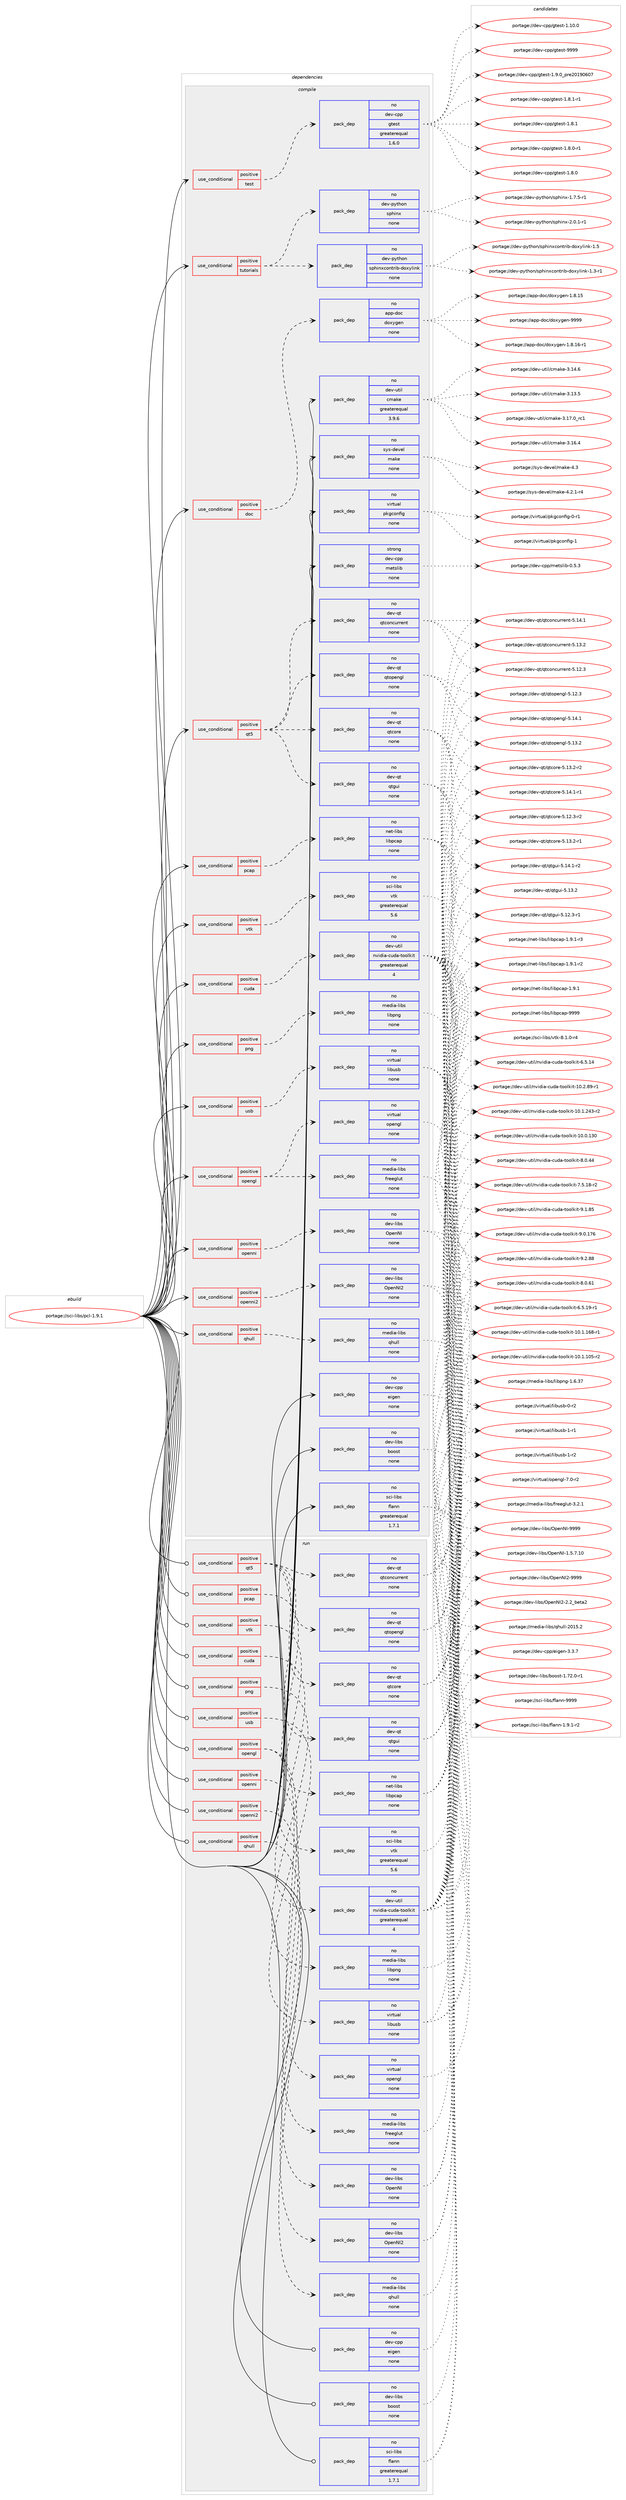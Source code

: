 digraph prolog {

# *************
# Graph options
# *************

newrank=true;
concentrate=true;
compound=true;
graph [rankdir=LR,fontname=Helvetica,fontsize=10,ranksep=1.5];#, ranksep=2.5, nodesep=0.2];
edge  [arrowhead=vee];
node  [fontname=Helvetica,fontsize=10];

# **********
# The ebuild
# **********

subgraph cluster_leftcol {
color=gray;
rank=same;
label=<<i>ebuild</i>>;
id [label="portage://sci-libs/pcl-1.9.1", color=red, width=4, href="../sci-libs/pcl-1.9.1.svg"];
}

# ****************
# The dependencies
# ****************

subgraph cluster_midcol {
color=gray;
label=<<i>dependencies</i>>;
subgraph cluster_compile {
fillcolor="#eeeeee";
style=filled;
label=<<i>compile</i>>;
subgraph cond10893 {
dependency52173 [label=<<TABLE BORDER="0" CELLBORDER="1" CELLSPACING="0" CELLPADDING="4"><TR><TD ROWSPAN="3" CELLPADDING="10">use_conditional</TD></TR><TR><TD>positive</TD></TR><TR><TD>cuda</TD></TR></TABLE>>, shape=none, color=red];
subgraph pack40164 {
dependency52174 [label=<<TABLE BORDER="0" CELLBORDER="1" CELLSPACING="0" CELLPADDING="4" WIDTH="220"><TR><TD ROWSPAN="6" CELLPADDING="30">pack_dep</TD></TR><TR><TD WIDTH="110">no</TD></TR><TR><TD>dev-util</TD></TR><TR><TD>nvidia-cuda-toolkit</TD></TR><TR><TD>greaterequal</TD></TR><TR><TD>4</TD></TR></TABLE>>, shape=none, color=blue];
}
dependency52173:e -> dependency52174:w [weight=20,style="dashed",arrowhead="vee"];
}
id:e -> dependency52173:w [weight=20,style="solid",arrowhead="vee"];
subgraph cond10894 {
dependency52175 [label=<<TABLE BORDER="0" CELLBORDER="1" CELLSPACING="0" CELLPADDING="4"><TR><TD ROWSPAN="3" CELLPADDING="10">use_conditional</TD></TR><TR><TD>positive</TD></TR><TR><TD>doc</TD></TR></TABLE>>, shape=none, color=red];
subgraph pack40165 {
dependency52176 [label=<<TABLE BORDER="0" CELLBORDER="1" CELLSPACING="0" CELLPADDING="4" WIDTH="220"><TR><TD ROWSPAN="6" CELLPADDING="30">pack_dep</TD></TR><TR><TD WIDTH="110">no</TD></TR><TR><TD>app-doc</TD></TR><TR><TD>doxygen</TD></TR><TR><TD>none</TD></TR><TR><TD></TD></TR></TABLE>>, shape=none, color=blue];
}
dependency52175:e -> dependency52176:w [weight=20,style="dashed",arrowhead="vee"];
}
id:e -> dependency52175:w [weight=20,style="solid",arrowhead="vee"];
subgraph cond10895 {
dependency52177 [label=<<TABLE BORDER="0" CELLBORDER="1" CELLSPACING="0" CELLPADDING="4"><TR><TD ROWSPAN="3" CELLPADDING="10">use_conditional</TD></TR><TR><TD>positive</TD></TR><TR><TD>opengl</TD></TR></TABLE>>, shape=none, color=red];
subgraph pack40166 {
dependency52178 [label=<<TABLE BORDER="0" CELLBORDER="1" CELLSPACING="0" CELLPADDING="4" WIDTH="220"><TR><TD ROWSPAN="6" CELLPADDING="30">pack_dep</TD></TR><TR><TD WIDTH="110">no</TD></TR><TR><TD>virtual</TD></TR><TR><TD>opengl</TD></TR><TR><TD>none</TD></TR><TR><TD></TD></TR></TABLE>>, shape=none, color=blue];
}
dependency52177:e -> dependency52178:w [weight=20,style="dashed",arrowhead="vee"];
subgraph pack40167 {
dependency52179 [label=<<TABLE BORDER="0" CELLBORDER="1" CELLSPACING="0" CELLPADDING="4" WIDTH="220"><TR><TD ROWSPAN="6" CELLPADDING="30">pack_dep</TD></TR><TR><TD WIDTH="110">no</TD></TR><TR><TD>media-libs</TD></TR><TR><TD>freeglut</TD></TR><TR><TD>none</TD></TR><TR><TD></TD></TR></TABLE>>, shape=none, color=blue];
}
dependency52177:e -> dependency52179:w [weight=20,style="dashed",arrowhead="vee"];
}
id:e -> dependency52177:w [weight=20,style="solid",arrowhead="vee"];
subgraph cond10896 {
dependency52180 [label=<<TABLE BORDER="0" CELLBORDER="1" CELLSPACING="0" CELLPADDING="4"><TR><TD ROWSPAN="3" CELLPADDING="10">use_conditional</TD></TR><TR><TD>positive</TD></TR><TR><TD>openni</TD></TR></TABLE>>, shape=none, color=red];
subgraph pack40168 {
dependency52181 [label=<<TABLE BORDER="0" CELLBORDER="1" CELLSPACING="0" CELLPADDING="4" WIDTH="220"><TR><TD ROWSPAN="6" CELLPADDING="30">pack_dep</TD></TR><TR><TD WIDTH="110">no</TD></TR><TR><TD>dev-libs</TD></TR><TR><TD>OpenNI</TD></TR><TR><TD>none</TD></TR><TR><TD></TD></TR></TABLE>>, shape=none, color=blue];
}
dependency52180:e -> dependency52181:w [weight=20,style="dashed",arrowhead="vee"];
}
id:e -> dependency52180:w [weight=20,style="solid",arrowhead="vee"];
subgraph cond10897 {
dependency52182 [label=<<TABLE BORDER="0" CELLBORDER="1" CELLSPACING="0" CELLPADDING="4"><TR><TD ROWSPAN="3" CELLPADDING="10">use_conditional</TD></TR><TR><TD>positive</TD></TR><TR><TD>openni2</TD></TR></TABLE>>, shape=none, color=red];
subgraph pack40169 {
dependency52183 [label=<<TABLE BORDER="0" CELLBORDER="1" CELLSPACING="0" CELLPADDING="4" WIDTH="220"><TR><TD ROWSPAN="6" CELLPADDING="30">pack_dep</TD></TR><TR><TD WIDTH="110">no</TD></TR><TR><TD>dev-libs</TD></TR><TR><TD>OpenNI2</TD></TR><TR><TD>none</TD></TR><TR><TD></TD></TR></TABLE>>, shape=none, color=blue];
}
dependency52182:e -> dependency52183:w [weight=20,style="dashed",arrowhead="vee"];
}
id:e -> dependency52182:w [weight=20,style="solid",arrowhead="vee"];
subgraph cond10898 {
dependency52184 [label=<<TABLE BORDER="0" CELLBORDER="1" CELLSPACING="0" CELLPADDING="4"><TR><TD ROWSPAN="3" CELLPADDING="10">use_conditional</TD></TR><TR><TD>positive</TD></TR><TR><TD>pcap</TD></TR></TABLE>>, shape=none, color=red];
subgraph pack40170 {
dependency52185 [label=<<TABLE BORDER="0" CELLBORDER="1" CELLSPACING="0" CELLPADDING="4" WIDTH="220"><TR><TD ROWSPAN="6" CELLPADDING="30">pack_dep</TD></TR><TR><TD WIDTH="110">no</TD></TR><TR><TD>net-libs</TD></TR><TR><TD>libpcap</TD></TR><TR><TD>none</TD></TR><TR><TD></TD></TR></TABLE>>, shape=none, color=blue];
}
dependency52184:e -> dependency52185:w [weight=20,style="dashed",arrowhead="vee"];
}
id:e -> dependency52184:w [weight=20,style="solid",arrowhead="vee"];
subgraph cond10899 {
dependency52186 [label=<<TABLE BORDER="0" CELLBORDER="1" CELLSPACING="0" CELLPADDING="4"><TR><TD ROWSPAN="3" CELLPADDING="10">use_conditional</TD></TR><TR><TD>positive</TD></TR><TR><TD>png</TD></TR></TABLE>>, shape=none, color=red];
subgraph pack40171 {
dependency52187 [label=<<TABLE BORDER="0" CELLBORDER="1" CELLSPACING="0" CELLPADDING="4" WIDTH="220"><TR><TD ROWSPAN="6" CELLPADDING="30">pack_dep</TD></TR><TR><TD WIDTH="110">no</TD></TR><TR><TD>media-libs</TD></TR><TR><TD>libpng</TD></TR><TR><TD>none</TD></TR><TR><TD></TD></TR></TABLE>>, shape=none, color=blue];
}
dependency52186:e -> dependency52187:w [weight=20,style="dashed",arrowhead="vee"];
}
id:e -> dependency52186:w [weight=20,style="solid",arrowhead="vee"];
subgraph cond10900 {
dependency52188 [label=<<TABLE BORDER="0" CELLBORDER="1" CELLSPACING="0" CELLPADDING="4"><TR><TD ROWSPAN="3" CELLPADDING="10">use_conditional</TD></TR><TR><TD>positive</TD></TR><TR><TD>qhull</TD></TR></TABLE>>, shape=none, color=red];
subgraph pack40172 {
dependency52189 [label=<<TABLE BORDER="0" CELLBORDER="1" CELLSPACING="0" CELLPADDING="4" WIDTH="220"><TR><TD ROWSPAN="6" CELLPADDING="30">pack_dep</TD></TR><TR><TD WIDTH="110">no</TD></TR><TR><TD>media-libs</TD></TR><TR><TD>qhull</TD></TR><TR><TD>none</TD></TR><TR><TD></TD></TR></TABLE>>, shape=none, color=blue];
}
dependency52188:e -> dependency52189:w [weight=20,style="dashed",arrowhead="vee"];
}
id:e -> dependency52188:w [weight=20,style="solid",arrowhead="vee"];
subgraph cond10901 {
dependency52190 [label=<<TABLE BORDER="0" CELLBORDER="1" CELLSPACING="0" CELLPADDING="4"><TR><TD ROWSPAN="3" CELLPADDING="10">use_conditional</TD></TR><TR><TD>positive</TD></TR><TR><TD>qt5</TD></TR></TABLE>>, shape=none, color=red];
subgraph pack40173 {
dependency52191 [label=<<TABLE BORDER="0" CELLBORDER="1" CELLSPACING="0" CELLPADDING="4" WIDTH="220"><TR><TD ROWSPAN="6" CELLPADDING="30">pack_dep</TD></TR><TR><TD WIDTH="110">no</TD></TR><TR><TD>dev-qt</TD></TR><TR><TD>qtgui</TD></TR><TR><TD>none</TD></TR><TR><TD></TD></TR></TABLE>>, shape=none, color=blue];
}
dependency52190:e -> dependency52191:w [weight=20,style="dashed",arrowhead="vee"];
subgraph pack40174 {
dependency52192 [label=<<TABLE BORDER="0" CELLBORDER="1" CELLSPACING="0" CELLPADDING="4" WIDTH="220"><TR><TD ROWSPAN="6" CELLPADDING="30">pack_dep</TD></TR><TR><TD WIDTH="110">no</TD></TR><TR><TD>dev-qt</TD></TR><TR><TD>qtcore</TD></TR><TR><TD>none</TD></TR><TR><TD></TD></TR></TABLE>>, shape=none, color=blue];
}
dependency52190:e -> dependency52192:w [weight=20,style="dashed",arrowhead="vee"];
subgraph pack40175 {
dependency52193 [label=<<TABLE BORDER="0" CELLBORDER="1" CELLSPACING="0" CELLPADDING="4" WIDTH="220"><TR><TD ROWSPAN="6" CELLPADDING="30">pack_dep</TD></TR><TR><TD WIDTH="110">no</TD></TR><TR><TD>dev-qt</TD></TR><TR><TD>qtconcurrent</TD></TR><TR><TD>none</TD></TR><TR><TD></TD></TR></TABLE>>, shape=none, color=blue];
}
dependency52190:e -> dependency52193:w [weight=20,style="dashed",arrowhead="vee"];
subgraph pack40176 {
dependency52194 [label=<<TABLE BORDER="0" CELLBORDER="1" CELLSPACING="0" CELLPADDING="4" WIDTH="220"><TR><TD ROWSPAN="6" CELLPADDING="30">pack_dep</TD></TR><TR><TD WIDTH="110">no</TD></TR><TR><TD>dev-qt</TD></TR><TR><TD>qtopengl</TD></TR><TR><TD>none</TD></TR><TR><TD></TD></TR></TABLE>>, shape=none, color=blue];
}
dependency52190:e -> dependency52194:w [weight=20,style="dashed",arrowhead="vee"];
}
id:e -> dependency52190:w [weight=20,style="solid",arrowhead="vee"];
subgraph cond10902 {
dependency52195 [label=<<TABLE BORDER="0" CELLBORDER="1" CELLSPACING="0" CELLPADDING="4"><TR><TD ROWSPAN="3" CELLPADDING="10">use_conditional</TD></TR><TR><TD>positive</TD></TR><TR><TD>test</TD></TR></TABLE>>, shape=none, color=red];
subgraph pack40177 {
dependency52196 [label=<<TABLE BORDER="0" CELLBORDER="1" CELLSPACING="0" CELLPADDING="4" WIDTH="220"><TR><TD ROWSPAN="6" CELLPADDING="30">pack_dep</TD></TR><TR><TD WIDTH="110">no</TD></TR><TR><TD>dev-cpp</TD></TR><TR><TD>gtest</TD></TR><TR><TD>greaterequal</TD></TR><TR><TD>1.6.0</TD></TR></TABLE>>, shape=none, color=blue];
}
dependency52195:e -> dependency52196:w [weight=20,style="dashed",arrowhead="vee"];
}
id:e -> dependency52195:w [weight=20,style="solid",arrowhead="vee"];
subgraph cond10903 {
dependency52197 [label=<<TABLE BORDER="0" CELLBORDER="1" CELLSPACING="0" CELLPADDING="4"><TR><TD ROWSPAN="3" CELLPADDING="10">use_conditional</TD></TR><TR><TD>positive</TD></TR><TR><TD>tutorials</TD></TR></TABLE>>, shape=none, color=red];
subgraph pack40178 {
dependency52198 [label=<<TABLE BORDER="0" CELLBORDER="1" CELLSPACING="0" CELLPADDING="4" WIDTH="220"><TR><TD ROWSPAN="6" CELLPADDING="30">pack_dep</TD></TR><TR><TD WIDTH="110">no</TD></TR><TR><TD>dev-python</TD></TR><TR><TD>sphinx</TD></TR><TR><TD>none</TD></TR><TR><TD></TD></TR></TABLE>>, shape=none, color=blue];
}
dependency52197:e -> dependency52198:w [weight=20,style="dashed",arrowhead="vee"];
subgraph pack40179 {
dependency52199 [label=<<TABLE BORDER="0" CELLBORDER="1" CELLSPACING="0" CELLPADDING="4" WIDTH="220"><TR><TD ROWSPAN="6" CELLPADDING="30">pack_dep</TD></TR><TR><TD WIDTH="110">no</TD></TR><TR><TD>dev-python</TD></TR><TR><TD>sphinxcontrib-doxylink</TD></TR><TR><TD>none</TD></TR><TR><TD></TD></TR></TABLE>>, shape=none, color=blue];
}
dependency52197:e -> dependency52199:w [weight=20,style="dashed",arrowhead="vee"];
}
id:e -> dependency52197:w [weight=20,style="solid",arrowhead="vee"];
subgraph cond10904 {
dependency52200 [label=<<TABLE BORDER="0" CELLBORDER="1" CELLSPACING="0" CELLPADDING="4"><TR><TD ROWSPAN="3" CELLPADDING="10">use_conditional</TD></TR><TR><TD>positive</TD></TR><TR><TD>usb</TD></TR></TABLE>>, shape=none, color=red];
subgraph pack40180 {
dependency52201 [label=<<TABLE BORDER="0" CELLBORDER="1" CELLSPACING="0" CELLPADDING="4" WIDTH="220"><TR><TD ROWSPAN="6" CELLPADDING="30">pack_dep</TD></TR><TR><TD WIDTH="110">no</TD></TR><TR><TD>virtual</TD></TR><TR><TD>libusb</TD></TR><TR><TD>none</TD></TR><TR><TD></TD></TR></TABLE>>, shape=none, color=blue];
}
dependency52200:e -> dependency52201:w [weight=20,style="dashed",arrowhead="vee"];
}
id:e -> dependency52200:w [weight=20,style="solid",arrowhead="vee"];
subgraph cond10905 {
dependency52202 [label=<<TABLE BORDER="0" CELLBORDER="1" CELLSPACING="0" CELLPADDING="4"><TR><TD ROWSPAN="3" CELLPADDING="10">use_conditional</TD></TR><TR><TD>positive</TD></TR><TR><TD>vtk</TD></TR></TABLE>>, shape=none, color=red];
subgraph pack40181 {
dependency52203 [label=<<TABLE BORDER="0" CELLBORDER="1" CELLSPACING="0" CELLPADDING="4" WIDTH="220"><TR><TD ROWSPAN="6" CELLPADDING="30">pack_dep</TD></TR><TR><TD WIDTH="110">no</TD></TR><TR><TD>sci-libs</TD></TR><TR><TD>vtk</TD></TR><TR><TD>greaterequal</TD></TR><TR><TD>5.6</TD></TR></TABLE>>, shape=none, color=blue];
}
dependency52202:e -> dependency52203:w [weight=20,style="dashed",arrowhead="vee"];
}
id:e -> dependency52202:w [weight=20,style="solid",arrowhead="vee"];
subgraph pack40182 {
dependency52204 [label=<<TABLE BORDER="0" CELLBORDER="1" CELLSPACING="0" CELLPADDING="4" WIDTH="220"><TR><TD ROWSPAN="6" CELLPADDING="30">pack_dep</TD></TR><TR><TD WIDTH="110">no</TD></TR><TR><TD>dev-cpp</TD></TR><TR><TD>eigen</TD></TR><TR><TD>none</TD></TR><TR><TD></TD></TR></TABLE>>, shape=none, color=blue];
}
id:e -> dependency52204:w [weight=20,style="solid",arrowhead="vee"];
subgraph pack40183 {
dependency52205 [label=<<TABLE BORDER="0" CELLBORDER="1" CELLSPACING="0" CELLPADDING="4" WIDTH="220"><TR><TD ROWSPAN="6" CELLPADDING="30">pack_dep</TD></TR><TR><TD WIDTH="110">no</TD></TR><TR><TD>dev-libs</TD></TR><TR><TD>boost</TD></TR><TR><TD>none</TD></TR><TR><TD></TD></TR></TABLE>>, shape=none, color=blue];
}
id:e -> dependency52205:w [weight=20,style="solid",arrowhead="vee"];
subgraph pack40184 {
dependency52206 [label=<<TABLE BORDER="0" CELLBORDER="1" CELLSPACING="0" CELLPADDING="4" WIDTH="220"><TR><TD ROWSPAN="6" CELLPADDING="30">pack_dep</TD></TR><TR><TD WIDTH="110">no</TD></TR><TR><TD>dev-util</TD></TR><TR><TD>cmake</TD></TR><TR><TD>greaterequal</TD></TR><TR><TD>3.9.6</TD></TR></TABLE>>, shape=none, color=blue];
}
id:e -> dependency52206:w [weight=20,style="solid",arrowhead="vee"];
subgraph pack40185 {
dependency52207 [label=<<TABLE BORDER="0" CELLBORDER="1" CELLSPACING="0" CELLPADDING="4" WIDTH="220"><TR><TD ROWSPAN="6" CELLPADDING="30">pack_dep</TD></TR><TR><TD WIDTH="110">no</TD></TR><TR><TD>sci-libs</TD></TR><TR><TD>flann</TD></TR><TR><TD>greaterequal</TD></TR><TR><TD>1.7.1</TD></TR></TABLE>>, shape=none, color=blue];
}
id:e -> dependency52207:w [weight=20,style="solid",arrowhead="vee"];
subgraph pack40186 {
dependency52208 [label=<<TABLE BORDER="0" CELLBORDER="1" CELLSPACING="0" CELLPADDING="4" WIDTH="220"><TR><TD ROWSPAN="6" CELLPADDING="30">pack_dep</TD></TR><TR><TD WIDTH="110">no</TD></TR><TR><TD>sys-devel</TD></TR><TR><TD>make</TD></TR><TR><TD>none</TD></TR><TR><TD></TD></TR></TABLE>>, shape=none, color=blue];
}
id:e -> dependency52208:w [weight=20,style="solid",arrowhead="vee"];
subgraph pack40187 {
dependency52209 [label=<<TABLE BORDER="0" CELLBORDER="1" CELLSPACING="0" CELLPADDING="4" WIDTH="220"><TR><TD ROWSPAN="6" CELLPADDING="30">pack_dep</TD></TR><TR><TD WIDTH="110">no</TD></TR><TR><TD>virtual</TD></TR><TR><TD>pkgconfig</TD></TR><TR><TD>none</TD></TR><TR><TD></TD></TR></TABLE>>, shape=none, color=blue];
}
id:e -> dependency52209:w [weight=20,style="solid",arrowhead="vee"];
subgraph pack40188 {
dependency52210 [label=<<TABLE BORDER="0" CELLBORDER="1" CELLSPACING="0" CELLPADDING="4" WIDTH="220"><TR><TD ROWSPAN="6" CELLPADDING="30">pack_dep</TD></TR><TR><TD WIDTH="110">strong</TD></TR><TR><TD>dev-cpp</TD></TR><TR><TD>metslib</TD></TR><TR><TD>none</TD></TR><TR><TD></TD></TR></TABLE>>, shape=none, color=blue];
}
id:e -> dependency52210:w [weight=20,style="solid",arrowhead="vee"];
}
subgraph cluster_compileandrun {
fillcolor="#eeeeee";
style=filled;
label=<<i>compile and run</i>>;
}
subgraph cluster_run {
fillcolor="#eeeeee";
style=filled;
label=<<i>run</i>>;
subgraph cond10906 {
dependency52211 [label=<<TABLE BORDER="0" CELLBORDER="1" CELLSPACING="0" CELLPADDING="4"><TR><TD ROWSPAN="3" CELLPADDING="10">use_conditional</TD></TR><TR><TD>positive</TD></TR><TR><TD>cuda</TD></TR></TABLE>>, shape=none, color=red];
subgraph pack40189 {
dependency52212 [label=<<TABLE BORDER="0" CELLBORDER="1" CELLSPACING="0" CELLPADDING="4" WIDTH="220"><TR><TD ROWSPAN="6" CELLPADDING="30">pack_dep</TD></TR><TR><TD WIDTH="110">no</TD></TR><TR><TD>dev-util</TD></TR><TR><TD>nvidia-cuda-toolkit</TD></TR><TR><TD>greaterequal</TD></TR><TR><TD>4</TD></TR></TABLE>>, shape=none, color=blue];
}
dependency52211:e -> dependency52212:w [weight=20,style="dashed",arrowhead="vee"];
}
id:e -> dependency52211:w [weight=20,style="solid",arrowhead="odot"];
subgraph cond10907 {
dependency52213 [label=<<TABLE BORDER="0" CELLBORDER="1" CELLSPACING="0" CELLPADDING="4"><TR><TD ROWSPAN="3" CELLPADDING="10">use_conditional</TD></TR><TR><TD>positive</TD></TR><TR><TD>opengl</TD></TR></TABLE>>, shape=none, color=red];
subgraph pack40190 {
dependency52214 [label=<<TABLE BORDER="0" CELLBORDER="1" CELLSPACING="0" CELLPADDING="4" WIDTH="220"><TR><TD ROWSPAN="6" CELLPADDING="30">pack_dep</TD></TR><TR><TD WIDTH="110">no</TD></TR><TR><TD>virtual</TD></TR><TR><TD>opengl</TD></TR><TR><TD>none</TD></TR><TR><TD></TD></TR></TABLE>>, shape=none, color=blue];
}
dependency52213:e -> dependency52214:w [weight=20,style="dashed",arrowhead="vee"];
subgraph pack40191 {
dependency52215 [label=<<TABLE BORDER="0" CELLBORDER="1" CELLSPACING="0" CELLPADDING="4" WIDTH="220"><TR><TD ROWSPAN="6" CELLPADDING="30">pack_dep</TD></TR><TR><TD WIDTH="110">no</TD></TR><TR><TD>media-libs</TD></TR><TR><TD>freeglut</TD></TR><TR><TD>none</TD></TR><TR><TD></TD></TR></TABLE>>, shape=none, color=blue];
}
dependency52213:e -> dependency52215:w [weight=20,style="dashed",arrowhead="vee"];
}
id:e -> dependency52213:w [weight=20,style="solid",arrowhead="odot"];
subgraph cond10908 {
dependency52216 [label=<<TABLE BORDER="0" CELLBORDER="1" CELLSPACING="0" CELLPADDING="4"><TR><TD ROWSPAN="3" CELLPADDING="10">use_conditional</TD></TR><TR><TD>positive</TD></TR><TR><TD>openni</TD></TR></TABLE>>, shape=none, color=red];
subgraph pack40192 {
dependency52217 [label=<<TABLE BORDER="0" CELLBORDER="1" CELLSPACING="0" CELLPADDING="4" WIDTH="220"><TR><TD ROWSPAN="6" CELLPADDING="30">pack_dep</TD></TR><TR><TD WIDTH="110">no</TD></TR><TR><TD>dev-libs</TD></TR><TR><TD>OpenNI</TD></TR><TR><TD>none</TD></TR><TR><TD></TD></TR></TABLE>>, shape=none, color=blue];
}
dependency52216:e -> dependency52217:w [weight=20,style="dashed",arrowhead="vee"];
}
id:e -> dependency52216:w [weight=20,style="solid",arrowhead="odot"];
subgraph cond10909 {
dependency52218 [label=<<TABLE BORDER="0" CELLBORDER="1" CELLSPACING="0" CELLPADDING="4"><TR><TD ROWSPAN="3" CELLPADDING="10">use_conditional</TD></TR><TR><TD>positive</TD></TR><TR><TD>openni2</TD></TR></TABLE>>, shape=none, color=red];
subgraph pack40193 {
dependency52219 [label=<<TABLE BORDER="0" CELLBORDER="1" CELLSPACING="0" CELLPADDING="4" WIDTH="220"><TR><TD ROWSPAN="6" CELLPADDING="30">pack_dep</TD></TR><TR><TD WIDTH="110">no</TD></TR><TR><TD>dev-libs</TD></TR><TR><TD>OpenNI2</TD></TR><TR><TD>none</TD></TR><TR><TD></TD></TR></TABLE>>, shape=none, color=blue];
}
dependency52218:e -> dependency52219:w [weight=20,style="dashed",arrowhead="vee"];
}
id:e -> dependency52218:w [weight=20,style="solid",arrowhead="odot"];
subgraph cond10910 {
dependency52220 [label=<<TABLE BORDER="0" CELLBORDER="1" CELLSPACING="0" CELLPADDING="4"><TR><TD ROWSPAN="3" CELLPADDING="10">use_conditional</TD></TR><TR><TD>positive</TD></TR><TR><TD>pcap</TD></TR></TABLE>>, shape=none, color=red];
subgraph pack40194 {
dependency52221 [label=<<TABLE BORDER="0" CELLBORDER="1" CELLSPACING="0" CELLPADDING="4" WIDTH="220"><TR><TD ROWSPAN="6" CELLPADDING="30">pack_dep</TD></TR><TR><TD WIDTH="110">no</TD></TR><TR><TD>net-libs</TD></TR><TR><TD>libpcap</TD></TR><TR><TD>none</TD></TR><TR><TD></TD></TR></TABLE>>, shape=none, color=blue];
}
dependency52220:e -> dependency52221:w [weight=20,style="dashed",arrowhead="vee"];
}
id:e -> dependency52220:w [weight=20,style="solid",arrowhead="odot"];
subgraph cond10911 {
dependency52222 [label=<<TABLE BORDER="0" CELLBORDER="1" CELLSPACING="0" CELLPADDING="4"><TR><TD ROWSPAN="3" CELLPADDING="10">use_conditional</TD></TR><TR><TD>positive</TD></TR><TR><TD>png</TD></TR></TABLE>>, shape=none, color=red];
subgraph pack40195 {
dependency52223 [label=<<TABLE BORDER="0" CELLBORDER="1" CELLSPACING="0" CELLPADDING="4" WIDTH="220"><TR><TD ROWSPAN="6" CELLPADDING="30">pack_dep</TD></TR><TR><TD WIDTH="110">no</TD></TR><TR><TD>media-libs</TD></TR><TR><TD>libpng</TD></TR><TR><TD>none</TD></TR><TR><TD></TD></TR></TABLE>>, shape=none, color=blue];
}
dependency52222:e -> dependency52223:w [weight=20,style="dashed",arrowhead="vee"];
}
id:e -> dependency52222:w [weight=20,style="solid",arrowhead="odot"];
subgraph cond10912 {
dependency52224 [label=<<TABLE BORDER="0" CELLBORDER="1" CELLSPACING="0" CELLPADDING="4"><TR><TD ROWSPAN="3" CELLPADDING="10">use_conditional</TD></TR><TR><TD>positive</TD></TR><TR><TD>qhull</TD></TR></TABLE>>, shape=none, color=red];
subgraph pack40196 {
dependency52225 [label=<<TABLE BORDER="0" CELLBORDER="1" CELLSPACING="0" CELLPADDING="4" WIDTH="220"><TR><TD ROWSPAN="6" CELLPADDING="30">pack_dep</TD></TR><TR><TD WIDTH="110">no</TD></TR><TR><TD>media-libs</TD></TR><TR><TD>qhull</TD></TR><TR><TD>none</TD></TR><TR><TD></TD></TR></TABLE>>, shape=none, color=blue];
}
dependency52224:e -> dependency52225:w [weight=20,style="dashed",arrowhead="vee"];
}
id:e -> dependency52224:w [weight=20,style="solid",arrowhead="odot"];
subgraph cond10913 {
dependency52226 [label=<<TABLE BORDER="0" CELLBORDER="1" CELLSPACING="0" CELLPADDING="4"><TR><TD ROWSPAN="3" CELLPADDING="10">use_conditional</TD></TR><TR><TD>positive</TD></TR><TR><TD>qt5</TD></TR></TABLE>>, shape=none, color=red];
subgraph pack40197 {
dependency52227 [label=<<TABLE BORDER="0" CELLBORDER="1" CELLSPACING="0" CELLPADDING="4" WIDTH="220"><TR><TD ROWSPAN="6" CELLPADDING="30">pack_dep</TD></TR><TR><TD WIDTH="110">no</TD></TR><TR><TD>dev-qt</TD></TR><TR><TD>qtgui</TD></TR><TR><TD>none</TD></TR><TR><TD></TD></TR></TABLE>>, shape=none, color=blue];
}
dependency52226:e -> dependency52227:w [weight=20,style="dashed",arrowhead="vee"];
subgraph pack40198 {
dependency52228 [label=<<TABLE BORDER="0" CELLBORDER="1" CELLSPACING="0" CELLPADDING="4" WIDTH="220"><TR><TD ROWSPAN="6" CELLPADDING="30">pack_dep</TD></TR><TR><TD WIDTH="110">no</TD></TR><TR><TD>dev-qt</TD></TR><TR><TD>qtcore</TD></TR><TR><TD>none</TD></TR><TR><TD></TD></TR></TABLE>>, shape=none, color=blue];
}
dependency52226:e -> dependency52228:w [weight=20,style="dashed",arrowhead="vee"];
subgraph pack40199 {
dependency52229 [label=<<TABLE BORDER="0" CELLBORDER="1" CELLSPACING="0" CELLPADDING="4" WIDTH="220"><TR><TD ROWSPAN="6" CELLPADDING="30">pack_dep</TD></TR><TR><TD WIDTH="110">no</TD></TR><TR><TD>dev-qt</TD></TR><TR><TD>qtconcurrent</TD></TR><TR><TD>none</TD></TR><TR><TD></TD></TR></TABLE>>, shape=none, color=blue];
}
dependency52226:e -> dependency52229:w [weight=20,style="dashed",arrowhead="vee"];
subgraph pack40200 {
dependency52230 [label=<<TABLE BORDER="0" CELLBORDER="1" CELLSPACING="0" CELLPADDING="4" WIDTH="220"><TR><TD ROWSPAN="6" CELLPADDING="30">pack_dep</TD></TR><TR><TD WIDTH="110">no</TD></TR><TR><TD>dev-qt</TD></TR><TR><TD>qtopengl</TD></TR><TR><TD>none</TD></TR><TR><TD></TD></TR></TABLE>>, shape=none, color=blue];
}
dependency52226:e -> dependency52230:w [weight=20,style="dashed",arrowhead="vee"];
}
id:e -> dependency52226:w [weight=20,style="solid",arrowhead="odot"];
subgraph cond10914 {
dependency52231 [label=<<TABLE BORDER="0" CELLBORDER="1" CELLSPACING="0" CELLPADDING="4"><TR><TD ROWSPAN="3" CELLPADDING="10">use_conditional</TD></TR><TR><TD>positive</TD></TR><TR><TD>usb</TD></TR></TABLE>>, shape=none, color=red];
subgraph pack40201 {
dependency52232 [label=<<TABLE BORDER="0" CELLBORDER="1" CELLSPACING="0" CELLPADDING="4" WIDTH="220"><TR><TD ROWSPAN="6" CELLPADDING="30">pack_dep</TD></TR><TR><TD WIDTH="110">no</TD></TR><TR><TD>virtual</TD></TR><TR><TD>libusb</TD></TR><TR><TD>none</TD></TR><TR><TD></TD></TR></TABLE>>, shape=none, color=blue];
}
dependency52231:e -> dependency52232:w [weight=20,style="dashed",arrowhead="vee"];
}
id:e -> dependency52231:w [weight=20,style="solid",arrowhead="odot"];
subgraph cond10915 {
dependency52233 [label=<<TABLE BORDER="0" CELLBORDER="1" CELLSPACING="0" CELLPADDING="4"><TR><TD ROWSPAN="3" CELLPADDING="10">use_conditional</TD></TR><TR><TD>positive</TD></TR><TR><TD>vtk</TD></TR></TABLE>>, shape=none, color=red];
subgraph pack40202 {
dependency52234 [label=<<TABLE BORDER="0" CELLBORDER="1" CELLSPACING="0" CELLPADDING="4" WIDTH="220"><TR><TD ROWSPAN="6" CELLPADDING="30">pack_dep</TD></TR><TR><TD WIDTH="110">no</TD></TR><TR><TD>sci-libs</TD></TR><TR><TD>vtk</TD></TR><TR><TD>greaterequal</TD></TR><TR><TD>5.6</TD></TR></TABLE>>, shape=none, color=blue];
}
dependency52233:e -> dependency52234:w [weight=20,style="dashed",arrowhead="vee"];
}
id:e -> dependency52233:w [weight=20,style="solid",arrowhead="odot"];
subgraph pack40203 {
dependency52235 [label=<<TABLE BORDER="0" CELLBORDER="1" CELLSPACING="0" CELLPADDING="4" WIDTH="220"><TR><TD ROWSPAN="6" CELLPADDING="30">pack_dep</TD></TR><TR><TD WIDTH="110">no</TD></TR><TR><TD>dev-cpp</TD></TR><TR><TD>eigen</TD></TR><TR><TD>none</TD></TR><TR><TD></TD></TR></TABLE>>, shape=none, color=blue];
}
id:e -> dependency52235:w [weight=20,style="solid",arrowhead="odot"];
subgraph pack40204 {
dependency52236 [label=<<TABLE BORDER="0" CELLBORDER="1" CELLSPACING="0" CELLPADDING="4" WIDTH="220"><TR><TD ROWSPAN="6" CELLPADDING="30">pack_dep</TD></TR><TR><TD WIDTH="110">no</TD></TR><TR><TD>dev-libs</TD></TR><TR><TD>boost</TD></TR><TR><TD>none</TD></TR><TR><TD></TD></TR></TABLE>>, shape=none, color=blue];
}
id:e -> dependency52236:w [weight=20,style="solid",arrowhead="odot"];
subgraph pack40205 {
dependency52237 [label=<<TABLE BORDER="0" CELLBORDER="1" CELLSPACING="0" CELLPADDING="4" WIDTH="220"><TR><TD ROWSPAN="6" CELLPADDING="30">pack_dep</TD></TR><TR><TD WIDTH="110">no</TD></TR><TR><TD>sci-libs</TD></TR><TR><TD>flann</TD></TR><TR><TD>greaterequal</TD></TR><TR><TD>1.7.1</TD></TR></TABLE>>, shape=none, color=blue];
}
id:e -> dependency52237:w [weight=20,style="solid",arrowhead="odot"];
}
}

# **************
# The candidates
# **************

subgraph cluster_choices {
rank=same;
color=gray;
label=<<i>candidates</i>>;

subgraph choice40164 {
color=black;
nodesep=1;
choice1001011184511711610510847110118105100105974599117100974511611111110810710511645574650465656 [label="portage://dev-util/nvidia-cuda-toolkit-9.2.88", color=red, width=4,href="../dev-util/nvidia-cuda-toolkit-9.2.88.svg"];
choice1001011184511711610510847110118105100105974599117100974511611111110810710511645574649465653 [label="portage://dev-util/nvidia-cuda-toolkit-9.1.85", color=red, width=4,href="../dev-util/nvidia-cuda-toolkit-9.1.85.svg"];
choice100101118451171161051084711011810510010597459911710097451161111111081071051164557464846495554 [label="portage://dev-util/nvidia-cuda-toolkit-9.0.176", color=red, width=4,href="../dev-util/nvidia-cuda-toolkit-9.0.176.svg"];
choice1001011184511711610510847110118105100105974599117100974511611111110810710511645564648465449 [label="portage://dev-util/nvidia-cuda-toolkit-8.0.61", color=red, width=4,href="../dev-util/nvidia-cuda-toolkit-8.0.61.svg"];
choice1001011184511711610510847110118105100105974599117100974511611111110810710511645564648465252 [label="portage://dev-util/nvidia-cuda-toolkit-8.0.44", color=red, width=4,href="../dev-util/nvidia-cuda-toolkit-8.0.44.svg"];
choice10010111845117116105108471101181051001059745991171009745116111111108107105116455546534649564511450 [label="portage://dev-util/nvidia-cuda-toolkit-7.5.18-r2", color=red, width=4,href="../dev-util/nvidia-cuda-toolkit-7.5.18-r2.svg"];
choice10010111845117116105108471101181051001059745991171009745116111111108107105116455446534649574511449 [label="portage://dev-util/nvidia-cuda-toolkit-6.5.19-r1", color=red, width=4,href="../dev-util/nvidia-cuda-toolkit-6.5.19-r1.svg"];
choice1001011184511711610510847110118105100105974599117100974511611111110810710511645544653464952 [label="portage://dev-util/nvidia-cuda-toolkit-6.5.14", color=red, width=4,href="../dev-util/nvidia-cuda-toolkit-6.5.14.svg"];
choice1001011184511711610510847110118105100105974599117100974511611111110810710511645494846504656574511449 [label="portage://dev-util/nvidia-cuda-toolkit-10.2.89-r1", color=red, width=4,href="../dev-util/nvidia-cuda-toolkit-10.2.89-r1.svg"];
choice100101118451171161051084711011810510010597459911710097451161111111081071051164549484649465052514511450 [label="portage://dev-util/nvidia-cuda-toolkit-10.1.243-r2", color=red, width=4,href="../dev-util/nvidia-cuda-toolkit-10.1.243-r2.svg"];
choice100101118451171161051084711011810510010597459911710097451161111111081071051164549484649464954564511449 [label="portage://dev-util/nvidia-cuda-toolkit-10.1.168-r1", color=red, width=4,href="../dev-util/nvidia-cuda-toolkit-10.1.168-r1.svg"];
choice100101118451171161051084711011810510010597459911710097451161111111081071051164549484649464948534511450 [label="portage://dev-util/nvidia-cuda-toolkit-10.1.105-r2", color=red, width=4,href="../dev-util/nvidia-cuda-toolkit-10.1.105-r2.svg"];
choice10010111845117116105108471101181051001059745991171009745116111111108107105116454948464846495148 [label="portage://dev-util/nvidia-cuda-toolkit-10.0.130", color=red, width=4,href="../dev-util/nvidia-cuda-toolkit-10.0.130.svg"];
dependency52174:e -> choice1001011184511711610510847110118105100105974599117100974511611111110810710511645574650465656:w [style=dotted,weight="100"];
dependency52174:e -> choice1001011184511711610510847110118105100105974599117100974511611111110810710511645574649465653:w [style=dotted,weight="100"];
dependency52174:e -> choice100101118451171161051084711011810510010597459911710097451161111111081071051164557464846495554:w [style=dotted,weight="100"];
dependency52174:e -> choice1001011184511711610510847110118105100105974599117100974511611111110810710511645564648465449:w [style=dotted,weight="100"];
dependency52174:e -> choice1001011184511711610510847110118105100105974599117100974511611111110810710511645564648465252:w [style=dotted,weight="100"];
dependency52174:e -> choice10010111845117116105108471101181051001059745991171009745116111111108107105116455546534649564511450:w [style=dotted,weight="100"];
dependency52174:e -> choice10010111845117116105108471101181051001059745991171009745116111111108107105116455446534649574511449:w [style=dotted,weight="100"];
dependency52174:e -> choice1001011184511711610510847110118105100105974599117100974511611111110810710511645544653464952:w [style=dotted,weight="100"];
dependency52174:e -> choice1001011184511711610510847110118105100105974599117100974511611111110810710511645494846504656574511449:w [style=dotted,weight="100"];
dependency52174:e -> choice100101118451171161051084711011810510010597459911710097451161111111081071051164549484649465052514511450:w [style=dotted,weight="100"];
dependency52174:e -> choice100101118451171161051084711011810510010597459911710097451161111111081071051164549484649464954564511449:w [style=dotted,weight="100"];
dependency52174:e -> choice100101118451171161051084711011810510010597459911710097451161111111081071051164549484649464948534511450:w [style=dotted,weight="100"];
dependency52174:e -> choice10010111845117116105108471101181051001059745991171009745116111111108107105116454948464846495148:w [style=dotted,weight="100"];
}
subgraph choice40165 {
color=black;
nodesep=1;
choice971121124510011199471001111201211031011104557575757 [label="portage://app-doc/doxygen-9999", color=red, width=4,href="../app-doc/doxygen-9999.svg"];
choice97112112451001119947100111120121103101110454946564649544511449 [label="portage://app-doc/doxygen-1.8.16-r1", color=red, width=4,href="../app-doc/doxygen-1.8.16-r1.svg"];
choice9711211245100111994710011112012110310111045494656464953 [label="portage://app-doc/doxygen-1.8.15", color=red, width=4,href="../app-doc/doxygen-1.8.15.svg"];
dependency52176:e -> choice971121124510011199471001111201211031011104557575757:w [style=dotted,weight="100"];
dependency52176:e -> choice97112112451001119947100111120121103101110454946564649544511449:w [style=dotted,weight="100"];
dependency52176:e -> choice9711211245100111994710011112012110310111045494656464953:w [style=dotted,weight="100"];
}
subgraph choice40166 {
color=black;
nodesep=1;
choice1181051141161179710847111112101110103108455546484511450 [label="portage://virtual/opengl-7.0-r2", color=red, width=4,href="../virtual/opengl-7.0-r2.svg"];
dependency52178:e -> choice1181051141161179710847111112101110103108455546484511450:w [style=dotted,weight="100"];
}
subgraph choice40167 {
color=black;
nodesep=1;
choice10910110010597451081059811547102114101101103108117116455146504649 [label="portage://media-libs/freeglut-3.2.1", color=red, width=4,href="../media-libs/freeglut-3.2.1.svg"];
dependency52179:e -> choice10910110010597451081059811547102114101101103108117116455146504649:w [style=dotted,weight="100"];
}
subgraph choice40168 {
color=black;
nodesep=1;
choice1001011184510810598115477911210111078734557575757 [label="portage://dev-libs/OpenNI-9999", color=red, width=4,href="../dev-libs/OpenNI-9999.svg"];
choice100101118451081059811547791121011107873454946534655464948 [label="portage://dev-libs/OpenNI-1.5.7.10", color=red, width=4,href="../dev-libs/OpenNI-1.5.7.10.svg"];
dependency52181:e -> choice1001011184510810598115477911210111078734557575757:w [style=dotted,weight="100"];
dependency52181:e -> choice100101118451081059811547791121011107873454946534655464948:w [style=dotted,weight="100"];
}
subgraph choice40169 {
color=black;
nodesep=1;
choice100101118451081059811547791121011107873504557575757 [label="portage://dev-libs/OpenNI2-9999", color=red, width=4,href="../dev-libs/OpenNI2-9999.svg"];
choice100101118451081059811547791121011107873504550465095981011169750 [label="portage://dev-libs/OpenNI2-2.2_beta2", color=red, width=4,href="../dev-libs/OpenNI2-2.2_beta2.svg"];
dependency52183:e -> choice100101118451081059811547791121011107873504557575757:w [style=dotted,weight="100"];
dependency52183:e -> choice100101118451081059811547791121011107873504550465095981011169750:w [style=dotted,weight="100"];
}
subgraph choice40170 {
color=black;
nodesep=1;
choice1101011164510810598115471081059811299971124557575757 [label="portage://net-libs/libpcap-9999", color=red, width=4,href="../net-libs/libpcap-9999.svg"];
choice1101011164510810598115471081059811299971124549465746494511451 [label="portage://net-libs/libpcap-1.9.1-r3", color=red, width=4,href="../net-libs/libpcap-1.9.1-r3.svg"];
choice1101011164510810598115471081059811299971124549465746494511450 [label="portage://net-libs/libpcap-1.9.1-r2", color=red, width=4,href="../net-libs/libpcap-1.9.1-r2.svg"];
choice110101116451081059811547108105981129997112454946574649 [label="portage://net-libs/libpcap-1.9.1", color=red, width=4,href="../net-libs/libpcap-1.9.1.svg"];
dependency52185:e -> choice1101011164510810598115471081059811299971124557575757:w [style=dotted,weight="100"];
dependency52185:e -> choice1101011164510810598115471081059811299971124549465746494511451:w [style=dotted,weight="100"];
dependency52185:e -> choice1101011164510810598115471081059811299971124549465746494511450:w [style=dotted,weight="100"];
dependency52185:e -> choice110101116451081059811547108105981129997112454946574649:w [style=dotted,weight="100"];
}
subgraph choice40171 {
color=black;
nodesep=1;
choice109101100105974510810598115471081059811211010345494654465155 [label="portage://media-libs/libpng-1.6.37", color=red, width=4,href="../media-libs/libpng-1.6.37.svg"];
dependency52187:e -> choice109101100105974510810598115471081059811211010345494654465155:w [style=dotted,weight="100"];
}
subgraph choice40172 {
color=black;
nodesep=1;
choice1091011001059745108105981154711310411710810845504849534650 [label="portage://media-libs/qhull-2015.2", color=red, width=4,href="../media-libs/qhull-2015.2.svg"];
dependency52189:e -> choice1091011001059745108105981154711310411710810845504849534650:w [style=dotted,weight="100"];
}
subgraph choice40173 {
color=black;
nodesep=1;
choice1001011184511311647113116103117105455346495246494511450 [label="portage://dev-qt/qtgui-5.14.1-r2", color=red, width=4,href="../dev-qt/qtgui-5.14.1-r2.svg"];
choice100101118451131164711311610311710545534649514650 [label="portage://dev-qt/qtgui-5.13.2", color=red, width=4,href="../dev-qt/qtgui-5.13.2.svg"];
choice1001011184511311647113116103117105455346495046514511449 [label="portage://dev-qt/qtgui-5.12.3-r1", color=red, width=4,href="../dev-qt/qtgui-5.12.3-r1.svg"];
dependency52191:e -> choice1001011184511311647113116103117105455346495246494511450:w [style=dotted,weight="100"];
dependency52191:e -> choice100101118451131164711311610311710545534649514650:w [style=dotted,weight="100"];
dependency52191:e -> choice1001011184511311647113116103117105455346495046514511449:w [style=dotted,weight="100"];
}
subgraph choice40174 {
color=black;
nodesep=1;
choice100101118451131164711311699111114101455346495246494511449 [label="portage://dev-qt/qtcore-5.14.1-r1", color=red, width=4,href="../dev-qt/qtcore-5.14.1-r1.svg"];
choice100101118451131164711311699111114101455346495146504511450 [label="portage://dev-qt/qtcore-5.13.2-r2", color=red, width=4,href="../dev-qt/qtcore-5.13.2-r2.svg"];
choice100101118451131164711311699111114101455346495146504511449 [label="portage://dev-qt/qtcore-5.13.2-r1", color=red, width=4,href="../dev-qt/qtcore-5.13.2-r1.svg"];
choice100101118451131164711311699111114101455346495046514511450 [label="portage://dev-qt/qtcore-5.12.3-r2", color=red, width=4,href="../dev-qt/qtcore-5.12.3-r2.svg"];
dependency52192:e -> choice100101118451131164711311699111114101455346495246494511449:w [style=dotted,weight="100"];
dependency52192:e -> choice100101118451131164711311699111114101455346495146504511450:w [style=dotted,weight="100"];
dependency52192:e -> choice100101118451131164711311699111114101455346495146504511449:w [style=dotted,weight="100"];
dependency52192:e -> choice100101118451131164711311699111114101455346495046514511450:w [style=dotted,weight="100"];
}
subgraph choice40175 {
color=black;
nodesep=1;
choice1001011184511311647113116991111109911711411410111011645534649524649 [label="portage://dev-qt/qtconcurrent-5.14.1", color=red, width=4,href="../dev-qt/qtconcurrent-5.14.1.svg"];
choice1001011184511311647113116991111109911711411410111011645534649514650 [label="portage://dev-qt/qtconcurrent-5.13.2", color=red, width=4,href="../dev-qt/qtconcurrent-5.13.2.svg"];
choice1001011184511311647113116991111109911711411410111011645534649504651 [label="portage://dev-qt/qtconcurrent-5.12.3", color=red, width=4,href="../dev-qt/qtconcurrent-5.12.3.svg"];
dependency52193:e -> choice1001011184511311647113116991111109911711411410111011645534649524649:w [style=dotted,weight="100"];
dependency52193:e -> choice1001011184511311647113116991111109911711411410111011645534649514650:w [style=dotted,weight="100"];
dependency52193:e -> choice1001011184511311647113116991111109911711411410111011645534649504651:w [style=dotted,weight="100"];
}
subgraph choice40176 {
color=black;
nodesep=1;
choice100101118451131164711311611111210111010310845534649524649 [label="portage://dev-qt/qtopengl-5.14.1", color=red, width=4,href="../dev-qt/qtopengl-5.14.1.svg"];
choice100101118451131164711311611111210111010310845534649514650 [label="portage://dev-qt/qtopengl-5.13.2", color=red, width=4,href="../dev-qt/qtopengl-5.13.2.svg"];
choice100101118451131164711311611111210111010310845534649504651 [label="portage://dev-qt/qtopengl-5.12.3", color=red, width=4,href="../dev-qt/qtopengl-5.12.3.svg"];
dependency52194:e -> choice100101118451131164711311611111210111010310845534649524649:w [style=dotted,weight="100"];
dependency52194:e -> choice100101118451131164711311611111210111010310845534649514650:w [style=dotted,weight="100"];
dependency52194:e -> choice100101118451131164711311611111210111010310845534649504651:w [style=dotted,weight="100"];
}
subgraph choice40177 {
color=black;
nodesep=1;
choice1001011184599112112471031161011151164557575757 [label="portage://dev-cpp/gtest-9999", color=red, width=4,href="../dev-cpp/gtest-9999.svg"];
choice100101118459911211247103116101115116454946574648951121141015048495748544855 [label="portage://dev-cpp/gtest-1.9.0_pre20190607", color=red, width=4,href="../dev-cpp/gtest-1.9.0_pre20190607.svg"];
choice1001011184599112112471031161011151164549465646494511449 [label="portage://dev-cpp/gtest-1.8.1-r1", color=red, width=4,href="../dev-cpp/gtest-1.8.1-r1.svg"];
choice100101118459911211247103116101115116454946564649 [label="portage://dev-cpp/gtest-1.8.1", color=red, width=4,href="../dev-cpp/gtest-1.8.1.svg"];
choice1001011184599112112471031161011151164549465646484511449 [label="portage://dev-cpp/gtest-1.8.0-r1", color=red, width=4,href="../dev-cpp/gtest-1.8.0-r1.svg"];
choice100101118459911211247103116101115116454946564648 [label="portage://dev-cpp/gtest-1.8.0", color=red, width=4,href="../dev-cpp/gtest-1.8.0.svg"];
choice10010111845991121124710311610111511645494649484648 [label="portage://dev-cpp/gtest-1.10.0", color=red, width=4,href="../dev-cpp/gtest-1.10.0.svg"];
dependency52196:e -> choice1001011184599112112471031161011151164557575757:w [style=dotted,weight="100"];
dependency52196:e -> choice100101118459911211247103116101115116454946574648951121141015048495748544855:w [style=dotted,weight="100"];
dependency52196:e -> choice1001011184599112112471031161011151164549465646494511449:w [style=dotted,weight="100"];
dependency52196:e -> choice100101118459911211247103116101115116454946564649:w [style=dotted,weight="100"];
dependency52196:e -> choice1001011184599112112471031161011151164549465646484511449:w [style=dotted,weight="100"];
dependency52196:e -> choice100101118459911211247103116101115116454946564648:w [style=dotted,weight="100"];
dependency52196:e -> choice10010111845991121124710311610111511645494649484648:w [style=dotted,weight="100"];
}
subgraph choice40178 {
color=black;
nodesep=1;
choice10010111845112121116104111110471151121041051101204550464846494511449 [label="portage://dev-python/sphinx-2.0.1-r1", color=red, width=4,href="../dev-python/sphinx-2.0.1-r1.svg"];
choice10010111845112121116104111110471151121041051101204549465546534511449 [label="portage://dev-python/sphinx-1.7.5-r1", color=red, width=4,href="../dev-python/sphinx-1.7.5-r1.svg"];
dependency52198:e -> choice10010111845112121116104111110471151121041051101204550464846494511449:w [style=dotted,weight="100"];
dependency52198:e -> choice10010111845112121116104111110471151121041051101204549465546534511449:w [style=dotted,weight="100"];
}
subgraph choice40179 {
color=black;
nodesep=1;
choice100101118451121211161041111104711511210410511012099111110116114105984510011112012110810511010745494653 [label="portage://dev-python/sphinxcontrib-doxylink-1.5", color=red, width=4,href="../dev-python/sphinxcontrib-doxylink-1.5.svg"];
choice1001011184511212111610411111047115112104105110120991111101161141059845100111120121108105110107454946514511449 [label="portage://dev-python/sphinxcontrib-doxylink-1.3-r1", color=red, width=4,href="../dev-python/sphinxcontrib-doxylink-1.3-r1.svg"];
dependency52199:e -> choice100101118451121211161041111104711511210410511012099111110116114105984510011112012110810511010745494653:w [style=dotted,weight="100"];
dependency52199:e -> choice1001011184511212111610411111047115112104105110120991111101161141059845100111120121108105110107454946514511449:w [style=dotted,weight="100"];
}
subgraph choice40180 {
color=black;
nodesep=1;
choice1181051141161179710847108105981171159845494511450 [label="portage://virtual/libusb-1-r2", color=red, width=4,href="../virtual/libusb-1-r2.svg"];
choice1181051141161179710847108105981171159845494511449 [label="portage://virtual/libusb-1-r1", color=red, width=4,href="../virtual/libusb-1-r1.svg"];
choice1181051141161179710847108105981171159845484511450 [label="portage://virtual/libusb-0-r2", color=red, width=4,href="../virtual/libusb-0-r2.svg"];
dependency52201:e -> choice1181051141161179710847108105981171159845494511450:w [style=dotted,weight="100"];
dependency52201:e -> choice1181051141161179710847108105981171159845494511449:w [style=dotted,weight="100"];
dependency52201:e -> choice1181051141161179710847108105981171159845484511450:w [style=dotted,weight="100"];
}
subgraph choice40181 {
color=black;
nodesep=1;
choice115991054510810598115471181161074556464946484511452 [label="portage://sci-libs/vtk-8.1.0-r4", color=red, width=4,href="../sci-libs/vtk-8.1.0-r4.svg"];
dependency52203:e -> choice115991054510810598115471181161074556464946484511452:w [style=dotted,weight="100"];
}
subgraph choice40182 {
color=black;
nodesep=1;
choice100101118459911211247101105103101110455146514655 [label="portage://dev-cpp/eigen-3.3.7", color=red, width=4,href="../dev-cpp/eigen-3.3.7.svg"];
dependency52204:e -> choice100101118459911211247101105103101110455146514655:w [style=dotted,weight="100"];
}
subgraph choice40183 {
color=black;
nodesep=1;
choice10010111845108105981154798111111115116454946555046484511449 [label="portage://dev-libs/boost-1.72.0-r1", color=red, width=4,href="../dev-libs/boost-1.72.0-r1.svg"];
dependency52205:e -> choice10010111845108105981154798111111115116454946555046484511449:w [style=dotted,weight="100"];
}
subgraph choice40184 {
color=black;
nodesep=1;
choice1001011184511711610510847991099710710145514649554648951149949 [label="portage://dev-util/cmake-3.17.0_rc1", color=red, width=4,href="../dev-util/cmake-3.17.0_rc1.svg"];
choice1001011184511711610510847991099710710145514649544652 [label="portage://dev-util/cmake-3.16.4", color=red, width=4,href="../dev-util/cmake-3.16.4.svg"];
choice1001011184511711610510847991099710710145514649524654 [label="portage://dev-util/cmake-3.14.6", color=red, width=4,href="../dev-util/cmake-3.14.6.svg"];
choice1001011184511711610510847991099710710145514649514653 [label="portage://dev-util/cmake-3.13.5", color=red, width=4,href="../dev-util/cmake-3.13.5.svg"];
dependency52206:e -> choice1001011184511711610510847991099710710145514649554648951149949:w [style=dotted,weight="100"];
dependency52206:e -> choice1001011184511711610510847991099710710145514649544652:w [style=dotted,weight="100"];
dependency52206:e -> choice1001011184511711610510847991099710710145514649524654:w [style=dotted,weight="100"];
dependency52206:e -> choice1001011184511711610510847991099710710145514649514653:w [style=dotted,weight="100"];
}
subgraph choice40185 {
color=black;
nodesep=1;
choice11599105451081059811547102108971101104557575757 [label="portage://sci-libs/flann-9999", color=red, width=4,href="../sci-libs/flann-9999.svg"];
choice11599105451081059811547102108971101104549465746494511450 [label="portage://sci-libs/flann-1.9.1-r2", color=red, width=4,href="../sci-libs/flann-1.9.1-r2.svg"];
dependency52207:e -> choice11599105451081059811547102108971101104557575757:w [style=dotted,weight="100"];
dependency52207:e -> choice11599105451081059811547102108971101104549465746494511450:w [style=dotted,weight="100"];
}
subgraph choice40186 {
color=black;
nodesep=1;
choice11512111545100101118101108471099710710145524651 [label="portage://sys-devel/make-4.3", color=red, width=4,href="../sys-devel/make-4.3.svg"];
choice1151211154510010111810110847109971071014552465046494511452 [label="portage://sys-devel/make-4.2.1-r4", color=red, width=4,href="../sys-devel/make-4.2.1-r4.svg"];
dependency52208:e -> choice11512111545100101118101108471099710710145524651:w [style=dotted,weight="100"];
dependency52208:e -> choice1151211154510010111810110847109971071014552465046494511452:w [style=dotted,weight="100"];
}
subgraph choice40187 {
color=black;
nodesep=1;
choice1181051141161179710847112107103991111101021051034549 [label="portage://virtual/pkgconfig-1", color=red, width=4,href="../virtual/pkgconfig-1.svg"];
choice11810511411611797108471121071039911111010210510345484511449 [label="portage://virtual/pkgconfig-0-r1", color=red, width=4,href="../virtual/pkgconfig-0-r1.svg"];
dependency52209:e -> choice1181051141161179710847112107103991111101021051034549:w [style=dotted,weight="100"];
dependency52209:e -> choice11810511411611797108471121071039911111010210510345484511449:w [style=dotted,weight="100"];
}
subgraph choice40188 {
color=black;
nodesep=1;
choice10010111845991121124710910111611510810598454846534651 [label="portage://dev-cpp/metslib-0.5.3", color=red, width=4,href="../dev-cpp/metslib-0.5.3.svg"];
dependency52210:e -> choice10010111845991121124710910111611510810598454846534651:w [style=dotted,weight="100"];
}
subgraph choice40189 {
color=black;
nodesep=1;
choice1001011184511711610510847110118105100105974599117100974511611111110810710511645574650465656 [label="portage://dev-util/nvidia-cuda-toolkit-9.2.88", color=red, width=4,href="../dev-util/nvidia-cuda-toolkit-9.2.88.svg"];
choice1001011184511711610510847110118105100105974599117100974511611111110810710511645574649465653 [label="portage://dev-util/nvidia-cuda-toolkit-9.1.85", color=red, width=4,href="../dev-util/nvidia-cuda-toolkit-9.1.85.svg"];
choice100101118451171161051084711011810510010597459911710097451161111111081071051164557464846495554 [label="portage://dev-util/nvidia-cuda-toolkit-9.0.176", color=red, width=4,href="../dev-util/nvidia-cuda-toolkit-9.0.176.svg"];
choice1001011184511711610510847110118105100105974599117100974511611111110810710511645564648465449 [label="portage://dev-util/nvidia-cuda-toolkit-8.0.61", color=red, width=4,href="../dev-util/nvidia-cuda-toolkit-8.0.61.svg"];
choice1001011184511711610510847110118105100105974599117100974511611111110810710511645564648465252 [label="portage://dev-util/nvidia-cuda-toolkit-8.0.44", color=red, width=4,href="../dev-util/nvidia-cuda-toolkit-8.0.44.svg"];
choice10010111845117116105108471101181051001059745991171009745116111111108107105116455546534649564511450 [label="portage://dev-util/nvidia-cuda-toolkit-7.5.18-r2", color=red, width=4,href="../dev-util/nvidia-cuda-toolkit-7.5.18-r2.svg"];
choice10010111845117116105108471101181051001059745991171009745116111111108107105116455446534649574511449 [label="portage://dev-util/nvidia-cuda-toolkit-6.5.19-r1", color=red, width=4,href="../dev-util/nvidia-cuda-toolkit-6.5.19-r1.svg"];
choice1001011184511711610510847110118105100105974599117100974511611111110810710511645544653464952 [label="portage://dev-util/nvidia-cuda-toolkit-6.5.14", color=red, width=4,href="../dev-util/nvidia-cuda-toolkit-6.5.14.svg"];
choice1001011184511711610510847110118105100105974599117100974511611111110810710511645494846504656574511449 [label="portage://dev-util/nvidia-cuda-toolkit-10.2.89-r1", color=red, width=4,href="../dev-util/nvidia-cuda-toolkit-10.2.89-r1.svg"];
choice100101118451171161051084711011810510010597459911710097451161111111081071051164549484649465052514511450 [label="portage://dev-util/nvidia-cuda-toolkit-10.1.243-r2", color=red, width=4,href="../dev-util/nvidia-cuda-toolkit-10.1.243-r2.svg"];
choice100101118451171161051084711011810510010597459911710097451161111111081071051164549484649464954564511449 [label="portage://dev-util/nvidia-cuda-toolkit-10.1.168-r1", color=red, width=4,href="../dev-util/nvidia-cuda-toolkit-10.1.168-r1.svg"];
choice100101118451171161051084711011810510010597459911710097451161111111081071051164549484649464948534511450 [label="portage://dev-util/nvidia-cuda-toolkit-10.1.105-r2", color=red, width=4,href="../dev-util/nvidia-cuda-toolkit-10.1.105-r2.svg"];
choice10010111845117116105108471101181051001059745991171009745116111111108107105116454948464846495148 [label="portage://dev-util/nvidia-cuda-toolkit-10.0.130", color=red, width=4,href="../dev-util/nvidia-cuda-toolkit-10.0.130.svg"];
dependency52212:e -> choice1001011184511711610510847110118105100105974599117100974511611111110810710511645574650465656:w [style=dotted,weight="100"];
dependency52212:e -> choice1001011184511711610510847110118105100105974599117100974511611111110810710511645574649465653:w [style=dotted,weight="100"];
dependency52212:e -> choice100101118451171161051084711011810510010597459911710097451161111111081071051164557464846495554:w [style=dotted,weight="100"];
dependency52212:e -> choice1001011184511711610510847110118105100105974599117100974511611111110810710511645564648465449:w [style=dotted,weight="100"];
dependency52212:e -> choice1001011184511711610510847110118105100105974599117100974511611111110810710511645564648465252:w [style=dotted,weight="100"];
dependency52212:e -> choice10010111845117116105108471101181051001059745991171009745116111111108107105116455546534649564511450:w [style=dotted,weight="100"];
dependency52212:e -> choice10010111845117116105108471101181051001059745991171009745116111111108107105116455446534649574511449:w [style=dotted,weight="100"];
dependency52212:e -> choice1001011184511711610510847110118105100105974599117100974511611111110810710511645544653464952:w [style=dotted,weight="100"];
dependency52212:e -> choice1001011184511711610510847110118105100105974599117100974511611111110810710511645494846504656574511449:w [style=dotted,weight="100"];
dependency52212:e -> choice100101118451171161051084711011810510010597459911710097451161111111081071051164549484649465052514511450:w [style=dotted,weight="100"];
dependency52212:e -> choice100101118451171161051084711011810510010597459911710097451161111111081071051164549484649464954564511449:w [style=dotted,weight="100"];
dependency52212:e -> choice100101118451171161051084711011810510010597459911710097451161111111081071051164549484649464948534511450:w [style=dotted,weight="100"];
dependency52212:e -> choice10010111845117116105108471101181051001059745991171009745116111111108107105116454948464846495148:w [style=dotted,weight="100"];
}
subgraph choice40190 {
color=black;
nodesep=1;
choice1181051141161179710847111112101110103108455546484511450 [label="portage://virtual/opengl-7.0-r2", color=red, width=4,href="../virtual/opengl-7.0-r2.svg"];
dependency52214:e -> choice1181051141161179710847111112101110103108455546484511450:w [style=dotted,weight="100"];
}
subgraph choice40191 {
color=black;
nodesep=1;
choice10910110010597451081059811547102114101101103108117116455146504649 [label="portage://media-libs/freeglut-3.2.1", color=red, width=4,href="../media-libs/freeglut-3.2.1.svg"];
dependency52215:e -> choice10910110010597451081059811547102114101101103108117116455146504649:w [style=dotted,weight="100"];
}
subgraph choice40192 {
color=black;
nodesep=1;
choice1001011184510810598115477911210111078734557575757 [label="portage://dev-libs/OpenNI-9999", color=red, width=4,href="../dev-libs/OpenNI-9999.svg"];
choice100101118451081059811547791121011107873454946534655464948 [label="portage://dev-libs/OpenNI-1.5.7.10", color=red, width=4,href="../dev-libs/OpenNI-1.5.7.10.svg"];
dependency52217:e -> choice1001011184510810598115477911210111078734557575757:w [style=dotted,weight="100"];
dependency52217:e -> choice100101118451081059811547791121011107873454946534655464948:w [style=dotted,weight="100"];
}
subgraph choice40193 {
color=black;
nodesep=1;
choice100101118451081059811547791121011107873504557575757 [label="portage://dev-libs/OpenNI2-9999", color=red, width=4,href="../dev-libs/OpenNI2-9999.svg"];
choice100101118451081059811547791121011107873504550465095981011169750 [label="portage://dev-libs/OpenNI2-2.2_beta2", color=red, width=4,href="../dev-libs/OpenNI2-2.2_beta2.svg"];
dependency52219:e -> choice100101118451081059811547791121011107873504557575757:w [style=dotted,weight="100"];
dependency52219:e -> choice100101118451081059811547791121011107873504550465095981011169750:w [style=dotted,weight="100"];
}
subgraph choice40194 {
color=black;
nodesep=1;
choice1101011164510810598115471081059811299971124557575757 [label="portage://net-libs/libpcap-9999", color=red, width=4,href="../net-libs/libpcap-9999.svg"];
choice1101011164510810598115471081059811299971124549465746494511451 [label="portage://net-libs/libpcap-1.9.1-r3", color=red, width=4,href="../net-libs/libpcap-1.9.1-r3.svg"];
choice1101011164510810598115471081059811299971124549465746494511450 [label="portage://net-libs/libpcap-1.9.1-r2", color=red, width=4,href="../net-libs/libpcap-1.9.1-r2.svg"];
choice110101116451081059811547108105981129997112454946574649 [label="portage://net-libs/libpcap-1.9.1", color=red, width=4,href="../net-libs/libpcap-1.9.1.svg"];
dependency52221:e -> choice1101011164510810598115471081059811299971124557575757:w [style=dotted,weight="100"];
dependency52221:e -> choice1101011164510810598115471081059811299971124549465746494511451:w [style=dotted,weight="100"];
dependency52221:e -> choice1101011164510810598115471081059811299971124549465746494511450:w [style=dotted,weight="100"];
dependency52221:e -> choice110101116451081059811547108105981129997112454946574649:w [style=dotted,weight="100"];
}
subgraph choice40195 {
color=black;
nodesep=1;
choice109101100105974510810598115471081059811211010345494654465155 [label="portage://media-libs/libpng-1.6.37", color=red, width=4,href="../media-libs/libpng-1.6.37.svg"];
dependency52223:e -> choice109101100105974510810598115471081059811211010345494654465155:w [style=dotted,weight="100"];
}
subgraph choice40196 {
color=black;
nodesep=1;
choice1091011001059745108105981154711310411710810845504849534650 [label="portage://media-libs/qhull-2015.2", color=red, width=4,href="../media-libs/qhull-2015.2.svg"];
dependency52225:e -> choice1091011001059745108105981154711310411710810845504849534650:w [style=dotted,weight="100"];
}
subgraph choice40197 {
color=black;
nodesep=1;
choice1001011184511311647113116103117105455346495246494511450 [label="portage://dev-qt/qtgui-5.14.1-r2", color=red, width=4,href="../dev-qt/qtgui-5.14.1-r2.svg"];
choice100101118451131164711311610311710545534649514650 [label="portage://dev-qt/qtgui-5.13.2", color=red, width=4,href="../dev-qt/qtgui-5.13.2.svg"];
choice1001011184511311647113116103117105455346495046514511449 [label="portage://dev-qt/qtgui-5.12.3-r1", color=red, width=4,href="../dev-qt/qtgui-5.12.3-r1.svg"];
dependency52227:e -> choice1001011184511311647113116103117105455346495246494511450:w [style=dotted,weight="100"];
dependency52227:e -> choice100101118451131164711311610311710545534649514650:w [style=dotted,weight="100"];
dependency52227:e -> choice1001011184511311647113116103117105455346495046514511449:w [style=dotted,weight="100"];
}
subgraph choice40198 {
color=black;
nodesep=1;
choice100101118451131164711311699111114101455346495246494511449 [label="portage://dev-qt/qtcore-5.14.1-r1", color=red, width=4,href="../dev-qt/qtcore-5.14.1-r1.svg"];
choice100101118451131164711311699111114101455346495146504511450 [label="portage://dev-qt/qtcore-5.13.2-r2", color=red, width=4,href="../dev-qt/qtcore-5.13.2-r2.svg"];
choice100101118451131164711311699111114101455346495146504511449 [label="portage://dev-qt/qtcore-5.13.2-r1", color=red, width=4,href="../dev-qt/qtcore-5.13.2-r1.svg"];
choice100101118451131164711311699111114101455346495046514511450 [label="portage://dev-qt/qtcore-5.12.3-r2", color=red, width=4,href="../dev-qt/qtcore-5.12.3-r2.svg"];
dependency52228:e -> choice100101118451131164711311699111114101455346495246494511449:w [style=dotted,weight="100"];
dependency52228:e -> choice100101118451131164711311699111114101455346495146504511450:w [style=dotted,weight="100"];
dependency52228:e -> choice100101118451131164711311699111114101455346495146504511449:w [style=dotted,weight="100"];
dependency52228:e -> choice100101118451131164711311699111114101455346495046514511450:w [style=dotted,weight="100"];
}
subgraph choice40199 {
color=black;
nodesep=1;
choice1001011184511311647113116991111109911711411410111011645534649524649 [label="portage://dev-qt/qtconcurrent-5.14.1", color=red, width=4,href="../dev-qt/qtconcurrent-5.14.1.svg"];
choice1001011184511311647113116991111109911711411410111011645534649514650 [label="portage://dev-qt/qtconcurrent-5.13.2", color=red, width=4,href="../dev-qt/qtconcurrent-5.13.2.svg"];
choice1001011184511311647113116991111109911711411410111011645534649504651 [label="portage://dev-qt/qtconcurrent-5.12.3", color=red, width=4,href="../dev-qt/qtconcurrent-5.12.3.svg"];
dependency52229:e -> choice1001011184511311647113116991111109911711411410111011645534649524649:w [style=dotted,weight="100"];
dependency52229:e -> choice1001011184511311647113116991111109911711411410111011645534649514650:w [style=dotted,weight="100"];
dependency52229:e -> choice1001011184511311647113116991111109911711411410111011645534649504651:w [style=dotted,weight="100"];
}
subgraph choice40200 {
color=black;
nodesep=1;
choice100101118451131164711311611111210111010310845534649524649 [label="portage://dev-qt/qtopengl-5.14.1", color=red, width=4,href="../dev-qt/qtopengl-5.14.1.svg"];
choice100101118451131164711311611111210111010310845534649514650 [label="portage://dev-qt/qtopengl-5.13.2", color=red, width=4,href="../dev-qt/qtopengl-5.13.2.svg"];
choice100101118451131164711311611111210111010310845534649504651 [label="portage://dev-qt/qtopengl-5.12.3", color=red, width=4,href="../dev-qt/qtopengl-5.12.3.svg"];
dependency52230:e -> choice100101118451131164711311611111210111010310845534649524649:w [style=dotted,weight="100"];
dependency52230:e -> choice100101118451131164711311611111210111010310845534649514650:w [style=dotted,weight="100"];
dependency52230:e -> choice100101118451131164711311611111210111010310845534649504651:w [style=dotted,weight="100"];
}
subgraph choice40201 {
color=black;
nodesep=1;
choice1181051141161179710847108105981171159845494511450 [label="portage://virtual/libusb-1-r2", color=red, width=4,href="../virtual/libusb-1-r2.svg"];
choice1181051141161179710847108105981171159845494511449 [label="portage://virtual/libusb-1-r1", color=red, width=4,href="../virtual/libusb-1-r1.svg"];
choice1181051141161179710847108105981171159845484511450 [label="portage://virtual/libusb-0-r2", color=red, width=4,href="../virtual/libusb-0-r2.svg"];
dependency52232:e -> choice1181051141161179710847108105981171159845494511450:w [style=dotted,weight="100"];
dependency52232:e -> choice1181051141161179710847108105981171159845494511449:w [style=dotted,weight="100"];
dependency52232:e -> choice1181051141161179710847108105981171159845484511450:w [style=dotted,weight="100"];
}
subgraph choice40202 {
color=black;
nodesep=1;
choice115991054510810598115471181161074556464946484511452 [label="portage://sci-libs/vtk-8.1.0-r4", color=red, width=4,href="../sci-libs/vtk-8.1.0-r4.svg"];
dependency52234:e -> choice115991054510810598115471181161074556464946484511452:w [style=dotted,weight="100"];
}
subgraph choice40203 {
color=black;
nodesep=1;
choice100101118459911211247101105103101110455146514655 [label="portage://dev-cpp/eigen-3.3.7", color=red, width=4,href="../dev-cpp/eigen-3.3.7.svg"];
dependency52235:e -> choice100101118459911211247101105103101110455146514655:w [style=dotted,weight="100"];
}
subgraph choice40204 {
color=black;
nodesep=1;
choice10010111845108105981154798111111115116454946555046484511449 [label="portage://dev-libs/boost-1.72.0-r1", color=red, width=4,href="../dev-libs/boost-1.72.0-r1.svg"];
dependency52236:e -> choice10010111845108105981154798111111115116454946555046484511449:w [style=dotted,weight="100"];
}
subgraph choice40205 {
color=black;
nodesep=1;
choice11599105451081059811547102108971101104557575757 [label="portage://sci-libs/flann-9999", color=red, width=4,href="../sci-libs/flann-9999.svg"];
choice11599105451081059811547102108971101104549465746494511450 [label="portage://sci-libs/flann-1.9.1-r2", color=red, width=4,href="../sci-libs/flann-1.9.1-r2.svg"];
dependency52237:e -> choice11599105451081059811547102108971101104557575757:w [style=dotted,weight="100"];
dependency52237:e -> choice11599105451081059811547102108971101104549465746494511450:w [style=dotted,weight="100"];
}
}

}
